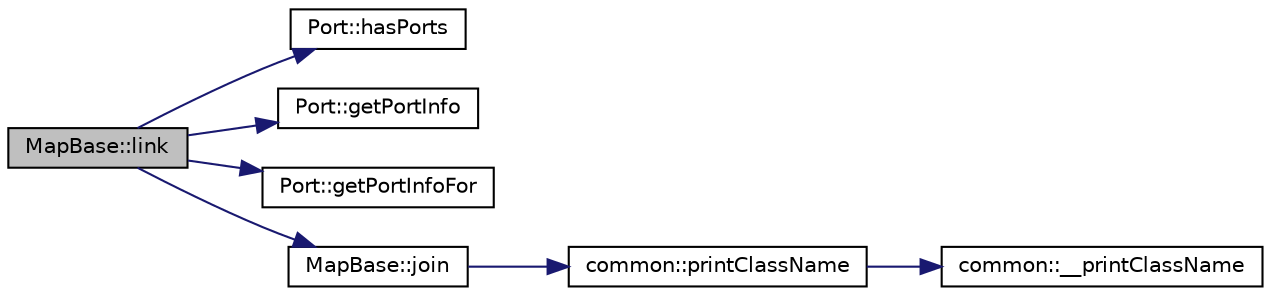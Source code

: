 digraph "MapBase::link"
{
 // INTERACTIVE_SVG=YES
  bgcolor="transparent";
  edge [fontname="Helvetica",fontsize="10",labelfontname="Helvetica",labelfontsize="10"];
  node [fontname="Helvetica",fontsize="10",shape=record];
  rankdir="LR";
  Node1 [label="MapBase::link",height=0.2,width=0.4,color="black", fillcolor="grey75", style="filled", fontcolor="black"];
  Node1 -> Node2 [color="midnightblue",fontsize="10",style="solid",fontname="Helvetica"];
  Node2 [label="Port::hasPorts",height=0.2,width=0.4,color="black",URL="$class_port.html#a7042f5b5c2ab14c9591a4984811a6012"];
  Node1 -> Node3 [color="midnightblue",fontsize="10",style="solid",fontname="Helvetica"];
  Node3 [label="Port::getPortInfo",height=0.2,width=0.4,color="black",URL="$class_port.html#a4af1cb062940ca3b83c569f024b9a8d1"];
  Node1 -> Node4 [color="midnightblue",fontsize="10",style="solid",fontname="Helvetica"];
  Node4 [label="Port::getPortInfoFor",height=0.2,width=0.4,color="black",URL="$class_port.html#afb426a015195fa9b4b5b1d1200daf8ed"];
  Node1 -> Node5 [color="midnightblue",fontsize="10",style="solid",fontname="Helvetica"];
  Node5 [label="MapBase::join",height=0.2,width=0.4,color="black",URL="$class_map_base.html#a2624d7b81f0078dcc78e524045403e28"];
  Node5 -> Node6 [color="midnightblue",fontsize="10",style="solid",fontname="Helvetica"];
  Node6 [label="common::printClassName",height=0.2,width=0.4,color="black",URL="$classcommon.html#aec4b942352abd180c71fca2c0dbd70b7"];
  Node6 -> Node7 [color="midnightblue",fontsize="10",style="solid",fontname="Helvetica"];
  Node7 [label="common::__printClassName",height=0.2,width=0.4,color="black",URL="$classcommon.html#a7ca2338596041e14a38de0f63d1c1e31"];
}
